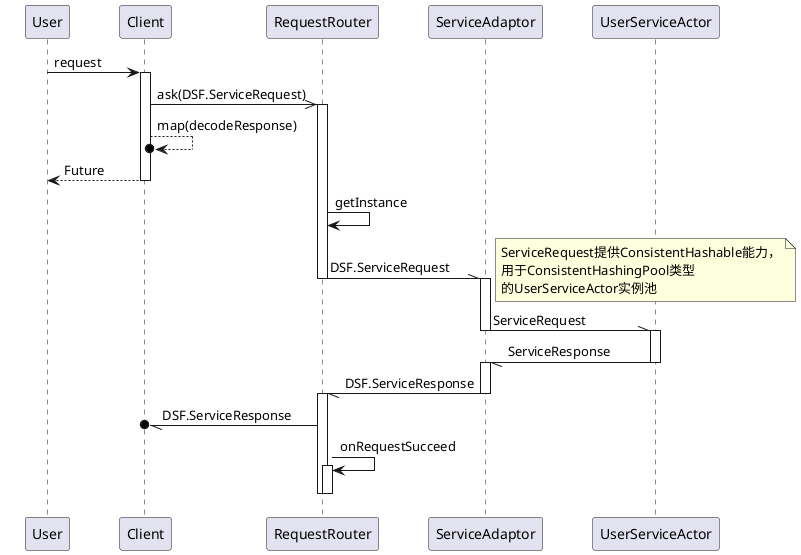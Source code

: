 @startuml
skinparam ParticipantPadding 20
skinparam BoxPadding 20

participant User
participant Client
participant RequestRouter

User -> Client: request
activate Client
Client ->> RequestRouter: ask(DSF.ServiceRequest)
activate RequestRouter
Client -->o Client: map(decodeResponse)
User <-- Client: Future
deactivate Client
RequestRouter -> RequestRouter : getInstance
RequestRouter -\\ ServiceAdaptor: DSF.ServiceRequest
deactivate RequestRouter
activate ServiceAdaptor
note right: ServiceRequest提供ConsistentHashable能力，\n用于ConsistentHashingPool类型\n的UserServiceActor实例池
ServiceAdaptor -\\ UserServiceActor: ServiceRequest
deactivate ServiceAdaptor
activate UserServiceActor
UserServiceActor -// ServiceAdaptor: ServiceResponse
deactivate UserServiceActor
activate ServiceAdaptor
ServiceAdaptor -// RequestRouter: DSF.ServiceResponse
deactivate ServiceAdaptor
activate RequestRouter
RequestRouter -//o Client: DSF.ServiceResponse
RequestRouter -> RequestRouter: onRequestSucceed
activate RequestRouter
deactivate RequestRouter
deactivate RequestRouter


@enduml